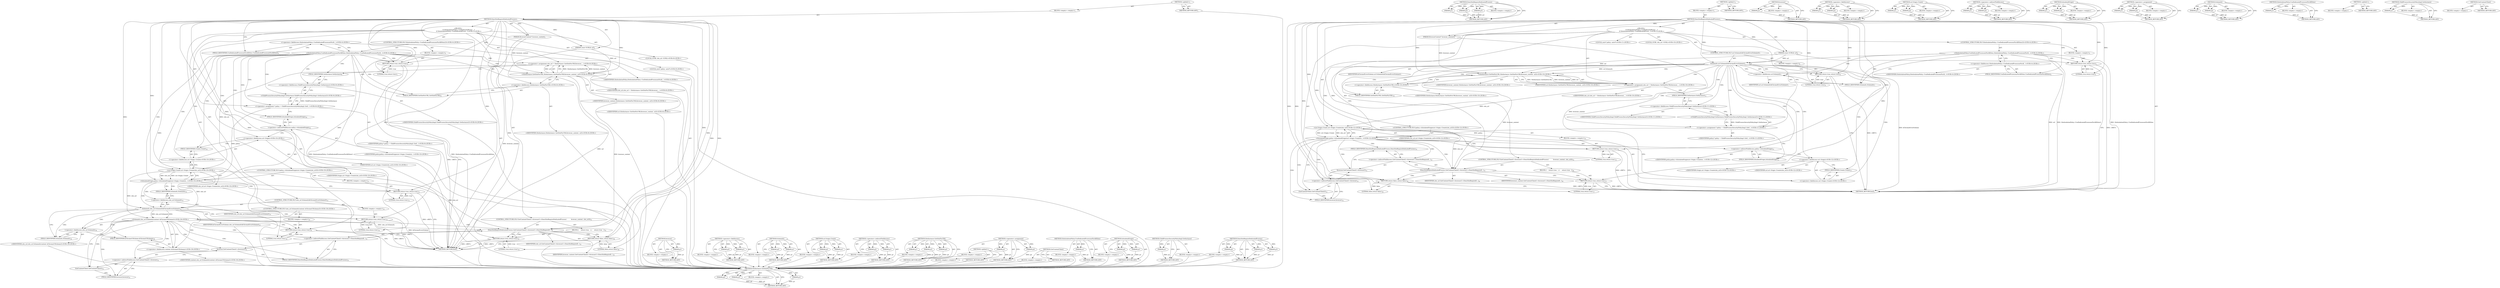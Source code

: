digraph "GetContentClient" {
vulnerable_117 [label=<(METHOD,SiteInstance.GetSiteForURL)>];
vulnerable_118 [label=<(PARAM,p1)>];
vulnerable_119 [label=<(PARAM,p2)>];
vulnerable_120 [label=<(PARAM,p3)>];
vulnerable_121 [label=<(BLOCK,&lt;empty&gt;,&lt;empty&gt;)>];
vulnerable_122 [label=<(METHOD_RETURN,ANY)>];
vulnerable_142 [label=<(METHOD,DoesSiteRequireDedicatedProcess)>];
vulnerable_143 [label=<(PARAM,p1)>];
vulnerable_144 [label=<(PARAM,p2)>];
vulnerable_145 [label=<(PARAM,p3)>];
vulnerable_146 [label=<(BLOCK,&lt;empty&gt;,&lt;empty&gt;)>];
vulnerable_147 [label=<(METHOD_RETURN,ANY)>];
vulnerable_6 [label=<(METHOD,&lt;global&gt;)<SUB>1</SUB>>];
vulnerable_7 [label=<(BLOCK,&lt;empty&gt;,&lt;empty&gt;)<SUB>1</SUB>>];
vulnerable_8 [label=<(METHOD,DoesSiteRequireDedicatedProcess)<SUB>1</SUB>>];
vulnerable_9 [label=<(PARAM,BrowserContext* browser_context)<SUB>2</SUB>>];
vulnerable_10 [label=<(PARAM,const GURL&amp; url)<SUB>3</SUB>>];
vulnerable_11 [label="<(BLOCK,{
   if (SiteIsolationPolicy::UseDedicatedProce...,{
   if (SiteIsolationPolicy::UseDedicatedProce...)<SUB>3</SUB>>"];
vulnerable_12 [label="<(CONTROL_STRUCTURE,IF,if (SiteIsolationPolicy::UseDedicatedProcessesForAllSites()))<SUB>4</SUB>>"];
vulnerable_13 [label="<(SiteIsolationPolicy.UseDedicatedProcessesForAllSites,SiteIsolationPolicy::UseDedicatedProcessesForAl...)<SUB>4</SUB>>"];
vulnerable_14 [label="<(&lt;operator&gt;.fieldAccess,SiteIsolationPolicy::UseDedicatedProcessesForAl...)<SUB>4</SUB>>"];
vulnerable_15 [label="<(IDENTIFIER,SiteIsolationPolicy,SiteIsolationPolicy::UseDedicatedProcessesForAl...)<SUB>4</SUB>>"];
vulnerable_16 [label=<(FIELD_IDENTIFIER,UseDedicatedProcessesForAllSites,UseDedicatedProcessesForAllSites)<SUB>4</SUB>>];
vulnerable_17 [label=<(BLOCK,&lt;empty&gt;,&lt;empty&gt;)<SUB>5</SUB>>];
vulnerable_18 [label=<(RETURN,return true;,return true;)<SUB>5</SUB>>];
vulnerable_19 [label=<(LITERAL,true,return true;)<SUB>5</SUB>>];
vulnerable_20 [label=<(CONTROL_STRUCTURE,IF,if (url.SchemeIs(kChromeErrorScheme)))<SUB>7</SUB>>];
vulnerable_21 [label=<(SchemeIs,url.SchemeIs(kChromeErrorScheme))<SUB>7</SUB>>];
vulnerable_22 [label=<(&lt;operator&gt;.fieldAccess,url.SchemeIs)<SUB>7</SUB>>];
vulnerable_23 [label=<(IDENTIFIER,url,url.SchemeIs(kChromeErrorScheme))<SUB>7</SUB>>];
vulnerable_24 [label=<(FIELD_IDENTIFIER,SchemeIs,SchemeIs)<SUB>7</SUB>>];
vulnerable_25 [label=<(IDENTIFIER,kChromeErrorScheme,url.SchemeIs(kChromeErrorScheme))<SUB>7</SUB>>];
vulnerable_26 [label=<(BLOCK,&lt;empty&gt;,&lt;empty&gt;)<SUB>8</SUB>>];
vulnerable_27 [label=<(RETURN,return true;,return true;)<SUB>8</SUB>>];
vulnerable_28 [label=<(LITERAL,true,return true;)<SUB>8</SUB>>];
vulnerable_29 [label="<(LOCAL,GURL site_url: GURL)<SUB>10</SUB>>"];
vulnerable_30 [label="<(&lt;operator&gt;.assignment,site_url = SiteInstance::GetSiteForURL(browser_...)<SUB>10</SUB>>"];
vulnerable_31 [label="<(IDENTIFIER,site_url,site_url = SiteInstance::GetSiteForURL(browser_...)<SUB>10</SUB>>"];
vulnerable_32 [label="<(SiteInstance.GetSiteForURL,SiteInstance::GetSiteForURL(browser_context, url))<SUB>10</SUB>>"];
vulnerable_33 [label="<(&lt;operator&gt;.fieldAccess,SiteInstance::GetSiteForURL)<SUB>10</SUB>>"];
vulnerable_34 [label="<(IDENTIFIER,SiteInstance,SiteInstance::GetSiteForURL(browser_context, url))<SUB>10</SUB>>"];
vulnerable_35 [label=<(FIELD_IDENTIFIER,GetSiteForURL,GetSiteForURL)<SUB>10</SUB>>];
vulnerable_36 [label="<(IDENTIFIER,browser_context,SiteInstance::GetSiteForURL(browser_context, url))<SUB>10</SUB>>"];
vulnerable_37 [label="<(IDENTIFIER,url,SiteInstance::GetSiteForURL(browser_context, url))<SUB>10</SUB>>"];
vulnerable_38 [label="<(LOCAL,auto* policy: auto*)<SUB>11</SUB>>"];
vulnerable_39 [label="<(&lt;operator&gt;.assignment,* policy = ChildProcessSecurityPolicyImpl::GetI...)<SUB>11</SUB>>"];
vulnerable_40 [label="<(IDENTIFIER,policy,* policy = ChildProcessSecurityPolicyImpl::GetI...)<SUB>11</SUB>>"];
vulnerable_41 [label="<(ChildProcessSecurityPolicyImpl.GetInstance,ChildProcessSecurityPolicyImpl::GetInstance())<SUB>11</SUB>>"];
vulnerable_42 [label="<(&lt;operator&gt;.fieldAccess,ChildProcessSecurityPolicyImpl::GetInstance)<SUB>11</SUB>>"];
vulnerable_43 [label="<(IDENTIFIER,ChildProcessSecurityPolicyImpl,ChildProcessSecurityPolicyImpl::GetInstance())<SUB>11</SUB>>"];
vulnerable_44 [label=<(FIELD_IDENTIFIER,GetInstance,GetInstance)<SUB>11</SUB>>];
vulnerable_45 [label="<(CONTROL_STRUCTURE,IF,if (policy-&gt;IsIsolatedOrigin(url::Origin::Create(site_url))))<SUB>12</SUB>>"];
vulnerable_46 [label="<(IsIsolatedOrigin,policy-&gt;IsIsolatedOrigin(url::Origin::Create(si...)<SUB>12</SUB>>"];
vulnerable_47 [label=<(&lt;operator&gt;.indirectFieldAccess,policy-&gt;IsIsolatedOrigin)<SUB>12</SUB>>];
vulnerable_48 [label="<(IDENTIFIER,policy,policy-&gt;IsIsolatedOrigin(url::Origin::Create(si...)<SUB>12</SUB>>"];
vulnerable_49 [label=<(FIELD_IDENTIFIER,IsIsolatedOrigin,IsIsolatedOrigin)<SUB>12</SUB>>];
vulnerable_50 [label="<(url.Origin.Create,url::Origin::Create(site_url))<SUB>12</SUB>>"];
vulnerable_51 [label="<(&lt;operator&gt;.fieldAccess,url::Origin::Create)<SUB>12</SUB>>"];
vulnerable_52 [label="<(&lt;operator&gt;.fieldAccess,url::Origin)<SUB>12</SUB>>"];
vulnerable_53 [label="<(IDENTIFIER,url,url::Origin::Create(site_url))<SUB>12</SUB>>"];
vulnerable_54 [label="<(IDENTIFIER,Origin,url::Origin::Create(site_url))<SUB>12</SUB>>"];
vulnerable_55 [label=<(FIELD_IDENTIFIER,Create,Create)<SUB>12</SUB>>];
vulnerable_56 [label="<(IDENTIFIER,site_url,url::Origin::Create(site_url))<SUB>12</SUB>>"];
vulnerable_57 [label=<(BLOCK,&lt;empty&gt;,&lt;empty&gt;)<SUB>13</SUB>>];
vulnerable_58 [label=<(RETURN,return true;,return true;)<SUB>13</SUB>>];
vulnerable_59 [label=<(LITERAL,true,return true;)<SUB>13</SUB>>];
vulnerable_60 [label=<(CONTROL_STRUCTURE,IF,if (GetContentClient()-&gt;browser()-&gt;DoesSiteRequireDedicatedProcess(
          browser_context, site_url)))<SUB>15</SUB>>];
vulnerable_61 [label=<(DoesSiteRequireDedicatedProcess,GetContentClient()-&gt;browser()-&gt;DoesSiteRequireD...)<SUB>15</SUB>>];
vulnerable_62 [label=<(&lt;operator&gt;.indirectFieldAccess,GetContentClient()-&gt;browser()-&gt;DoesSiteRequireD...)<SUB>15</SUB>>];
vulnerable_63 [label=<(browser,GetContentClient()-&gt;browser())<SUB>15</SUB>>];
vulnerable_64 [label=<(&lt;operator&gt;.indirectFieldAccess,GetContentClient()-&gt;browser)<SUB>15</SUB>>];
vulnerable_65 [label=<(GetContentClient,GetContentClient())<SUB>15</SUB>>];
vulnerable_66 [label=<(FIELD_IDENTIFIER,browser,browser)<SUB>15</SUB>>];
vulnerable_67 [label=<(FIELD_IDENTIFIER,DoesSiteRequireDedicatedProcess,DoesSiteRequireDedicatedProcess)<SUB>15</SUB>>];
vulnerable_68 [label=<(IDENTIFIER,browser_context,GetContentClient()-&gt;browser()-&gt;DoesSiteRequireD...)<SUB>16</SUB>>];
vulnerable_69 [label=<(IDENTIFIER,site_url,GetContentClient()-&gt;browser()-&gt;DoesSiteRequireD...)<SUB>16</SUB>>];
vulnerable_70 [label=<(BLOCK,{
    return true;
  },{
    return true;
  })<SUB>16</SUB>>];
vulnerable_71 [label=<(RETURN,return true;,return true;)<SUB>17</SUB>>];
vulnerable_72 [label=<(LITERAL,true,return true;)<SUB>17</SUB>>];
vulnerable_73 [label=<(RETURN,return false;,return false;)<SUB>20</SUB>>];
vulnerable_74 [label=<(LITERAL,false,return false;)<SUB>20</SUB>>];
vulnerable_75 [label=<(METHOD_RETURN,bool)<SUB>1</SUB>>];
vulnerable_77 [label=<(METHOD_RETURN,ANY)<SUB>1</SUB>>];
vulnerable_148 [label=<(METHOD,browser)>];
vulnerable_149 [label=<(PARAM,p1)>];
vulnerable_150 [label=<(BLOCK,&lt;empty&gt;,&lt;empty&gt;)>];
vulnerable_151 [label=<(METHOD_RETURN,ANY)>];
vulnerable_102 [label=<(METHOD,&lt;operator&gt;.fieldAccess)>];
vulnerable_103 [label=<(PARAM,p1)>];
vulnerable_104 [label=<(PARAM,p2)>];
vulnerable_105 [label=<(BLOCK,&lt;empty&gt;,&lt;empty&gt;)>];
vulnerable_106 [label=<(METHOD_RETURN,ANY)>];
vulnerable_137 [label=<(METHOD,url.Origin.Create)>];
vulnerable_138 [label=<(PARAM,p1)>];
vulnerable_139 [label=<(PARAM,p2)>];
vulnerable_140 [label=<(BLOCK,&lt;empty&gt;,&lt;empty&gt;)>];
vulnerable_141 [label=<(METHOD_RETURN,ANY)>];
vulnerable_132 [label=<(METHOD,&lt;operator&gt;.indirectFieldAccess)>];
vulnerable_133 [label=<(PARAM,p1)>];
vulnerable_134 [label=<(PARAM,p2)>];
vulnerable_135 [label=<(BLOCK,&lt;empty&gt;,&lt;empty&gt;)>];
vulnerable_136 [label=<(METHOD_RETURN,ANY)>];
vulnerable_127 [label=<(METHOD,IsIsolatedOrigin)>];
vulnerable_128 [label=<(PARAM,p1)>];
vulnerable_129 [label=<(PARAM,p2)>];
vulnerable_130 [label=<(BLOCK,&lt;empty&gt;,&lt;empty&gt;)>];
vulnerable_131 [label=<(METHOD_RETURN,ANY)>];
vulnerable_112 [label=<(METHOD,&lt;operator&gt;.assignment)>];
vulnerable_113 [label=<(PARAM,p1)>];
vulnerable_114 [label=<(PARAM,p2)>];
vulnerable_115 [label=<(BLOCK,&lt;empty&gt;,&lt;empty&gt;)>];
vulnerable_116 [label=<(METHOD_RETURN,ANY)>];
vulnerable_107 [label=<(METHOD,SchemeIs)>];
vulnerable_108 [label=<(PARAM,p1)>];
vulnerable_109 [label=<(PARAM,p2)>];
vulnerable_110 [label=<(BLOCK,&lt;empty&gt;,&lt;empty&gt;)>];
vulnerable_111 [label=<(METHOD_RETURN,ANY)>];
vulnerable_98 [label=<(METHOD,SiteIsolationPolicy.UseDedicatedProcessesForAllSites)>];
vulnerable_99 [label=<(PARAM,p1)>];
vulnerable_100 [label=<(BLOCK,&lt;empty&gt;,&lt;empty&gt;)>];
vulnerable_101 [label=<(METHOD_RETURN,ANY)>];
vulnerable_92 [label=<(METHOD,&lt;global&gt;)<SUB>1</SUB>>];
vulnerable_93 [label=<(BLOCK,&lt;empty&gt;,&lt;empty&gt;)>];
vulnerable_94 [label=<(METHOD_RETURN,ANY)>];
vulnerable_123 [label=<(METHOD,ChildProcessSecurityPolicyImpl.GetInstance)>];
vulnerable_124 [label=<(PARAM,p1)>];
vulnerable_125 [label=<(BLOCK,&lt;empty&gt;,&lt;empty&gt;)>];
vulnerable_126 [label=<(METHOD_RETURN,ANY)>];
vulnerable_152 [label=<(METHOD,GetContentClient)>];
vulnerable_153 [label=<(BLOCK,&lt;empty&gt;,&lt;empty&gt;)>];
vulnerable_154 [label=<(METHOD_RETURN,ANY)>];
fixed_129 [label=<(METHOD,ChildProcessSecurityPolicyImpl.GetInstance)>];
fixed_130 [label=<(PARAM,p1)>];
fixed_131 [label=<(BLOCK,&lt;empty&gt;,&lt;empty&gt;)>];
fixed_132 [label=<(METHOD_RETURN,ANY)>];
fixed_153 [label=<(METHOD,DoesSiteRequireDedicatedProcess)>];
fixed_154 [label=<(PARAM,p1)>];
fixed_155 [label=<(PARAM,p2)>];
fixed_156 [label=<(PARAM,p3)>];
fixed_157 [label=<(BLOCK,&lt;empty&gt;,&lt;empty&gt;)>];
fixed_158 [label=<(METHOD_RETURN,ANY)>];
fixed_6 [label=<(METHOD,&lt;global&gt;)<SUB>1</SUB>>];
fixed_7 [label=<(BLOCK,&lt;empty&gt;,&lt;empty&gt;)<SUB>1</SUB>>];
fixed_8 [label=<(METHOD,DoesSiteRequireDedicatedProcess)<SUB>1</SUB>>];
fixed_9 [label=<(PARAM,BrowserContext* browser_context)<SUB>2</SUB>>];
fixed_10 [label=<(PARAM,const GURL&amp; url)<SUB>3</SUB>>];
fixed_11 [label="<(BLOCK,{
   if (SiteIsolationPolicy::UseDedicatedProce...,{
   if (SiteIsolationPolicy::UseDedicatedProce...)<SUB>3</SUB>>"];
fixed_12 [label="<(CONTROL_STRUCTURE,IF,if (SiteIsolationPolicy::UseDedicatedProcessesForAllSites()))<SUB>4</SUB>>"];
fixed_13 [label="<(SiteIsolationPolicy.UseDedicatedProcessesForAllSites,SiteIsolationPolicy::UseDedicatedProcessesForAl...)<SUB>4</SUB>>"];
fixed_14 [label="<(&lt;operator&gt;.fieldAccess,SiteIsolationPolicy::UseDedicatedProcessesForAl...)<SUB>4</SUB>>"];
fixed_15 [label="<(IDENTIFIER,SiteIsolationPolicy,SiteIsolationPolicy::UseDedicatedProcessesForAl...)<SUB>4</SUB>>"];
fixed_16 [label=<(FIELD_IDENTIFIER,UseDedicatedProcessesForAllSites,UseDedicatedProcessesForAllSites)<SUB>4</SUB>>];
fixed_17 [label=<(BLOCK,&lt;empty&gt;,&lt;empty&gt;)<SUB>5</SUB>>];
fixed_18 [label=<(RETURN,return true;,return true;)<SUB>5</SUB>>];
fixed_19 [label=<(LITERAL,true,return true;)<SUB>5</SUB>>];
fixed_20 [label="<(LOCAL,GURL site_url: GURL)<SUB>8</SUB>>"];
fixed_21 [label="<(&lt;operator&gt;.assignment,site_url = SiteInstance::GetSiteForURL(browser_...)<SUB>8</SUB>>"];
fixed_22 [label="<(IDENTIFIER,site_url,site_url = SiteInstance::GetSiteForURL(browser_...)<SUB>8</SUB>>"];
fixed_23 [label="<(SiteInstance.GetSiteForURL,SiteInstance::GetSiteForURL(browser_context, url))<SUB>8</SUB>>"];
fixed_24 [label="<(&lt;operator&gt;.fieldAccess,SiteInstance::GetSiteForURL)<SUB>8</SUB>>"];
fixed_25 [label="<(IDENTIFIER,SiteInstance,SiteInstance::GetSiteForURL(browser_context, url))<SUB>8</SUB>>"];
fixed_26 [label=<(FIELD_IDENTIFIER,GetSiteForURL,GetSiteForURL)<SUB>8</SUB>>];
fixed_27 [label="<(IDENTIFIER,browser_context,SiteInstance::GetSiteForURL(browser_context, url))<SUB>8</SUB>>"];
fixed_28 [label="<(IDENTIFIER,url,SiteInstance::GetSiteForURL(browser_context, url))<SUB>8</SUB>>"];
fixed_29 [label="<(LOCAL,auto* policy: auto*)<SUB>9</SUB>>"];
fixed_30 [label="<(&lt;operator&gt;.assignment,* policy = ChildProcessSecurityPolicyImpl::GetI...)<SUB>9</SUB>>"];
fixed_31 [label="<(IDENTIFIER,policy,* policy = ChildProcessSecurityPolicyImpl::GetI...)<SUB>9</SUB>>"];
fixed_32 [label="<(ChildProcessSecurityPolicyImpl.GetInstance,ChildProcessSecurityPolicyImpl::GetInstance())<SUB>9</SUB>>"];
fixed_33 [label="<(&lt;operator&gt;.fieldAccess,ChildProcessSecurityPolicyImpl::GetInstance)<SUB>9</SUB>>"];
fixed_34 [label="<(IDENTIFIER,ChildProcessSecurityPolicyImpl,ChildProcessSecurityPolicyImpl::GetInstance())<SUB>9</SUB>>"];
fixed_35 [label=<(FIELD_IDENTIFIER,GetInstance,GetInstance)<SUB>9</SUB>>];
fixed_36 [label="<(CONTROL_STRUCTURE,IF,if (policy-&gt;IsIsolatedOrigin(url::Origin::Create(site_url))))<SUB>10</SUB>>"];
fixed_37 [label="<(IsIsolatedOrigin,policy-&gt;IsIsolatedOrigin(url::Origin::Create(si...)<SUB>10</SUB>>"];
fixed_38 [label=<(&lt;operator&gt;.indirectFieldAccess,policy-&gt;IsIsolatedOrigin)<SUB>10</SUB>>];
fixed_39 [label="<(IDENTIFIER,policy,policy-&gt;IsIsolatedOrigin(url::Origin::Create(si...)<SUB>10</SUB>>"];
fixed_40 [label=<(FIELD_IDENTIFIER,IsIsolatedOrigin,IsIsolatedOrigin)<SUB>10</SUB>>];
fixed_41 [label="<(url.Origin.Create,url::Origin::Create(site_url))<SUB>10</SUB>>"];
fixed_42 [label="<(&lt;operator&gt;.fieldAccess,url::Origin::Create)<SUB>10</SUB>>"];
fixed_43 [label="<(&lt;operator&gt;.fieldAccess,url::Origin)<SUB>10</SUB>>"];
fixed_44 [label="<(IDENTIFIER,url,url::Origin::Create(site_url))<SUB>10</SUB>>"];
fixed_45 [label="<(IDENTIFIER,Origin,url::Origin::Create(site_url))<SUB>10</SUB>>"];
fixed_46 [label=<(FIELD_IDENTIFIER,Create,Create)<SUB>10</SUB>>];
fixed_47 [label="<(IDENTIFIER,site_url,url::Origin::Create(site_url))<SUB>10</SUB>>"];
fixed_48 [label=<(BLOCK,&lt;empty&gt;,&lt;empty&gt;)<SUB>11</SUB>>];
fixed_49 [label=<(RETURN,return true;,return true;)<SUB>11</SUB>>];
fixed_50 [label=<(LITERAL,true,return true;)<SUB>11</SUB>>];
fixed_51 [label=<(CONTROL_STRUCTURE,IF,if (site_url.SchemeIs(kChromeErrorScheme)))<SUB>13</SUB>>];
fixed_52 [label=<(SchemeIs,site_url.SchemeIs(kChromeErrorScheme))<SUB>13</SUB>>];
fixed_53 [label=<(&lt;operator&gt;.fieldAccess,site_url.SchemeIs)<SUB>13</SUB>>];
fixed_54 [label=<(IDENTIFIER,site_url,site_url.SchemeIs(kChromeErrorScheme))<SUB>13</SUB>>];
fixed_55 [label=<(FIELD_IDENTIFIER,SchemeIs,SchemeIs)<SUB>13</SUB>>];
fixed_56 [label=<(IDENTIFIER,kChromeErrorScheme,site_url.SchemeIs(kChromeErrorScheme))<SUB>13</SUB>>];
fixed_57 [label=<(BLOCK,&lt;empty&gt;,&lt;empty&gt;)<SUB>14</SUB>>];
fixed_58 [label=<(RETURN,return true;,return true;)<SUB>14</SUB>>];
fixed_59 [label=<(LITERAL,true,return true;)<SUB>14</SUB>>];
fixed_60 [label="<(CONTROL_STRUCTURE,IF,if (site_url.SchemeIs(content::kChromeUIScheme)))<SUB>18</SUB>>"];
fixed_61 [label="<(SchemeIs,site_url.SchemeIs(content::kChromeUIScheme))<SUB>18</SUB>>"];
fixed_62 [label=<(&lt;operator&gt;.fieldAccess,site_url.SchemeIs)<SUB>18</SUB>>];
fixed_63 [label="<(IDENTIFIER,site_url,site_url.SchemeIs(content::kChromeUIScheme))<SUB>18</SUB>>"];
fixed_64 [label=<(FIELD_IDENTIFIER,SchemeIs,SchemeIs)<SUB>18</SUB>>];
fixed_65 [label="<(&lt;operator&gt;.fieldAccess,content::kChromeUIScheme)<SUB>18</SUB>>"];
fixed_66 [label="<(IDENTIFIER,content,site_url.SchemeIs(content::kChromeUIScheme))<SUB>18</SUB>>"];
fixed_67 [label=<(FIELD_IDENTIFIER,kChromeUIScheme,kChromeUIScheme)<SUB>18</SUB>>];
fixed_68 [label=<(BLOCK,&lt;empty&gt;,&lt;empty&gt;)<SUB>19</SUB>>];
fixed_69 [label=<(RETURN,return true;,return true;)<SUB>19</SUB>>];
fixed_70 [label=<(LITERAL,true,return true;)<SUB>19</SUB>>];
fixed_71 [label=<(CONTROL_STRUCTURE,IF,if (GetContentClient()-&gt;browser()-&gt;DoesSiteRequireDedicatedProcess(
          browser_context, site_url)))<SUB>21</SUB>>];
fixed_72 [label=<(DoesSiteRequireDedicatedProcess,GetContentClient()-&gt;browser()-&gt;DoesSiteRequireD...)<SUB>21</SUB>>];
fixed_73 [label=<(&lt;operator&gt;.indirectFieldAccess,GetContentClient()-&gt;browser()-&gt;DoesSiteRequireD...)<SUB>21</SUB>>];
fixed_74 [label=<(browser,GetContentClient()-&gt;browser())<SUB>21</SUB>>];
fixed_75 [label=<(&lt;operator&gt;.indirectFieldAccess,GetContentClient()-&gt;browser)<SUB>21</SUB>>];
fixed_76 [label=<(GetContentClient,GetContentClient())<SUB>21</SUB>>];
fixed_77 [label=<(FIELD_IDENTIFIER,browser,browser)<SUB>21</SUB>>];
fixed_78 [label=<(FIELD_IDENTIFIER,DoesSiteRequireDedicatedProcess,DoesSiteRequireDedicatedProcess)<SUB>21</SUB>>];
fixed_79 [label=<(IDENTIFIER,browser_context,GetContentClient()-&gt;browser()-&gt;DoesSiteRequireD...)<SUB>22</SUB>>];
fixed_80 [label=<(IDENTIFIER,site_url,GetContentClient()-&gt;browser()-&gt;DoesSiteRequireD...)<SUB>22</SUB>>];
fixed_81 [label=<(BLOCK,{
    return true;
  },{
    return true;
  })<SUB>22</SUB>>];
fixed_82 [label=<(RETURN,return true;,return true;)<SUB>23</SUB>>];
fixed_83 [label=<(LITERAL,true,return true;)<SUB>23</SUB>>];
fixed_84 [label=<(RETURN,return false;,return false;)<SUB>26</SUB>>];
fixed_85 [label=<(LITERAL,false,return false;)<SUB>26</SUB>>];
fixed_86 [label=<(METHOD_RETURN,bool)<SUB>1</SUB>>];
fixed_88 [label=<(METHOD_RETURN,ANY)<SUB>1</SUB>>];
fixed_159 [label=<(METHOD,browser)>];
fixed_160 [label=<(PARAM,p1)>];
fixed_161 [label=<(BLOCK,&lt;empty&gt;,&lt;empty&gt;)>];
fixed_162 [label=<(METHOD_RETURN,ANY)>];
fixed_113 [label=<(METHOD,&lt;operator&gt;.fieldAccess)>];
fixed_114 [label=<(PARAM,p1)>];
fixed_115 [label=<(PARAM,p2)>];
fixed_116 [label=<(BLOCK,&lt;empty&gt;,&lt;empty&gt;)>];
fixed_117 [label=<(METHOD_RETURN,ANY)>];
fixed_148 [label=<(METHOD,SchemeIs)>];
fixed_149 [label=<(PARAM,p1)>];
fixed_150 [label=<(PARAM,p2)>];
fixed_151 [label=<(BLOCK,&lt;empty&gt;,&lt;empty&gt;)>];
fixed_152 [label=<(METHOD_RETURN,ANY)>];
fixed_143 [label=<(METHOD,url.Origin.Create)>];
fixed_144 [label=<(PARAM,p1)>];
fixed_145 [label=<(PARAM,p2)>];
fixed_146 [label=<(BLOCK,&lt;empty&gt;,&lt;empty&gt;)>];
fixed_147 [label=<(METHOD_RETURN,ANY)>];
fixed_138 [label=<(METHOD,&lt;operator&gt;.indirectFieldAccess)>];
fixed_139 [label=<(PARAM,p1)>];
fixed_140 [label=<(PARAM,p2)>];
fixed_141 [label=<(BLOCK,&lt;empty&gt;,&lt;empty&gt;)>];
fixed_142 [label=<(METHOD_RETURN,ANY)>];
fixed_123 [label=<(METHOD,SiteInstance.GetSiteForURL)>];
fixed_124 [label=<(PARAM,p1)>];
fixed_125 [label=<(PARAM,p2)>];
fixed_126 [label=<(PARAM,p3)>];
fixed_127 [label=<(BLOCK,&lt;empty&gt;,&lt;empty&gt;)>];
fixed_128 [label=<(METHOD_RETURN,ANY)>];
fixed_118 [label=<(METHOD,&lt;operator&gt;.assignment)>];
fixed_119 [label=<(PARAM,p1)>];
fixed_120 [label=<(PARAM,p2)>];
fixed_121 [label=<(BLOCK,&lt;empty&gt;,&lt;empty&gt;)>];
fixed_122 [label=<(METHOD_RETURN,ANY)>];
fixed_109 [label=<(METHOD,SiteIsolationPolicy.UseDedicatedProcessesForAllSites)>];
fixed_110 [label=<(PARAM,p1)>];
fixed_111 [label=<(BLOCK,&lt;empty&gt;,&lt;empty&gt;)>];
fixed_112 [label=<(METHOD_RETURN,ANY)>];
fixed_103 [label=<(METHOD,&lt;global&gt;)<SUB>1</SUB>>];
fixed_104 [label=<(BLOCK,&lt;empty&gt;,&lt;empty&gt;)>];
fixed_105 [label=<(METHOD_RETURN,ANY)>];
fixed_133 [label=<(METHOD,IsIsolatedOrigin)>];
fixed_134 [label=<(PARAM,p1)>];
fixed_135 [label=<(PARAM,p2)>];
fixed_136 [label=<(BLOCK,&lt;empty&gt;,&lt;empty&gt;)>];
fixed_137 [label=<(METHOD_RETURN,ANY)>];
fixed_163 [label=<(METHOD,GetContentClient)>];
fixed_164 [label=<(BLOCK,&lt;empty&gt;,&lt;empty&gt;)>];
fixed_165 [label=<(METHOD_RETURN,ANY)>];
vulnerable_117 -> vulnerable_118  [key=0, label="AST: "];
vulnerable_117 -> vulnerable_118  [key=1, label="DDG: "];
vulnerable_117 -> vulnerable_121  [key=0, label="AST: "];
vulnerable_117 -> vulnerable_119  [key=0, label="AST: "];
vulnerable_117 -> vulnerable_119  [key=1, label="DDG: "];
vulnerable_117 -> vulnerable_122  [key=0, label="AST: "];
vulnerable_117 -> vulnerable_122  [key=1, label="CFG: "];
vulnerable_117 -> vulnerable_120  [key=0, label="AST: "];
vulnerable_117 -> vulnerable_120  [key=1, label="DDG: "];
vulnerable_118 -> vulnerable_122  [key=0, label="DDG: p1"];
vulnerable_119 -> vulnerable_122  [key=0, label="DDG: p2"];
vulnerable_120 -> vulnerable_122  [key=0, label="DDG: p3"];
vulnerable_142 -> vulnerable_143  [key=0, label="AST: "];
vulnerable_142 -> vulnerable_143  [key=1, label="DDG: "];
vulnerable_142 -> vulnerable_146  [key=0, label="AST: "];
vulnerable_142 -> vulnerable_144  [key=0, label="AST: "];
vulnerable_142 -> vulnerable_144  [key=1, label="DDG: "];
vulnerable_142 -> vulnerable_147  [key=0, label="AST: "];
vulnerable_142 -> vulnerable_147  [key=1, label="CFG: "];
vulnerable_142 -> vulnerable_145  [key=0, label="AST: "];
vulnerable_142 -> vulnerable_145  [key=1, label="DDG: "];
vulnerable_143 -> vulnerable_147  [key=0, label="DDG: p1"];
vulnerable_144 -> vulnerable_147  [key=0, label="DDG: p2"];
vulnerable_145 -> vulnerable_147  [key=0, label="DDG: p3"];
vulnerable_6 -> vulnerable_7  [key=0, label="AST: "];
vulnerable_6 -> vulnerable_77  [key=0, label="AST: "];
vulnerable_6 -> vulnerable_77  [key=1, label="CFG: "];
vulnerable_7 -> vulnerable_8  [key=0, label="AST: "];
vulnerable_8 -> vulnerable_9  [key=0, label="AST: "];
vulnerable_8 -> vulnerable_9  [key=1, label="DDG: "];
vulnerable_8 -> vulnerable_10  [key=0, label="AST: "];
vulnerable_8 -> vulnerable_10  [key=1, label="DDG: "];
vulnerable_8 -> vulnerable_11  [key=0, label="AST: "];
vulnerable_8 -> vulnerable_75  [key=0, label="AST: "];
vulnerable_8 -> vulnerable_16  [key=0, label="CFG: "];
vulnerable_8 -> vulnerable_73  [key=0, label="DDG: "];
vulnerable_8 -> vulnerable_74  [key=0, label="DDG: "];
vulnerable_8 -> vulnerable_18  [key=0, label="DDG: "];
vulnerable_8 -> vulnerable_21  [key=0, label="DDG: "];
vulnerable_8 -> vulnerable_27  [key=0, label="DDG: "];
vulnerable_8 -> vulnerable_32  [key=0, label="DDG: "];
vulnerable_8 -> vulnerable_58  [key=0, label="DDG: "];
vulnerable_8 -> vulnerable_61  [key=0, label="DDG: "];
vulnerable_8 -> vulnerable_71  [key=0, label="DDG: "];
vulnerable_8 -> vulnerable_19  [key=0, label="DDG: "];
vulnerable_8 -> vulnerable_28  [key=0, label="DDG: "];
vulnerable_8 -> vulnerable_50  [key=0, label="DDG: "];
vulnerable_8 -> vulnerable_59  [key=0, label="DDG: "];
vulnerable_8 -> vulnerable_72  [key=0, label="DDG: "];
vulnerable_9 -> vulnerable_75  [key=0, label="DDG: browser_context"];
vulnerable_9 -> vulnerable_32  [key=0, label="DDG: browser_context"];
vulnerable_10 -> vulnerable_75  [key=0, label="DDG: url"];
vulnerable_10 -> vulnerable_21  [key=0, label="DDG: url"];
vulnerable_10 -> vulnerable_32  [key=0, label="DDG: url"];
vulnerable_11 -> vulnerable_12  [key=0, label="AST: "];
vulnerable_11 -> vulnerable_20  [key=0, label="AST: "];
vulnerable_11 -> vulnerable_29  [key=0, label="AST: "];
vulnerable_11 -> vulnerable_30  [key=0, label="AST: "];
vulnerable_11 -> vulnerable_38  [key=0, label="AST: "];
vulnerable_11 -> vulnerable_39  [key=0, label="AST: "];
vulnerable_11 -> vulnerable_45  [key=0, label="AST: "];
vulnerable_11 -> vulnerable_60  [key=0, label="AST: "];
vulnerable_11 -> vulnerable_73  [key=0, label="AST: "];
vulnerable_12 -> vulnerable_13  [key=0, label="AST: "];
vulnerable_12 -> vulnerable_17  [key=0, label="AST: "];
vulnerable_13 -> vulnerable_14  [key=0, label="AST: "];
vulnerable_13 -> vulnerable_18  [key=0, label="CFG: "];
vulnerable_13 -> vulnerable_18  [key=1, label="CDG: "];
vulnerable_13 -> vulnerable_24  [key=0, label="CFG: "];
vulnerable_13 -> vulnerable_24  [key=1, label="CDG: "];
vulnerable_13 -> vulnerable_75  [key=0, label="DDG: SiteIsolationPolicy::UseDedicatedProcessesForAllSites"];
vulnerable_13 -> vulnerable_75  [key=1, label="DDG: SiteIsolationPolicy::UseDedicatedProcessesForAllSites()"];
vulnerable_13 -> vulnerable_21  [key=0, label="CDG: "];
vulnerable_13 -> vulnerable_22  [key=0, label="CDG: "];
vulnerable_14 -> vulnerable_15  [key=0, label="AST: "];
vulnerable_14 -> vulnerable_16  [key=0, label="AST: "];
vulnerable_14 -> vulnerable_13  [key=0, label="CFG: "];
vulnerable_16 -> vulnerable_14  [key=0, label="CFG: "];
vulnerable_17 -> vulnerable_18  [key=0, label="AST: "];
vulnerable_18 -> vulnerable_19  [key=0, label="AST: "];
vulnerable_18 -> vulnerable_75  [key=0, label="CFG: "];
vulnerable_18 -> vulnerable_75  [key=1, label="DDG: &lt;RET&gt;"];
vulnerable_19 -> vulnerable_18  [key=0, label="DDG: true"];
vulnerable_20 -> vulnerable_21  [key=0, label="AST: "];
vulnerable_20 -> vulnerable_26  [key=0, label="AST: "];
vulnerable_21 -> vulnerable_22  [key=0, label="AST: "];
vulnerable_21 -> vulnerable_25  [key=0, label="AST: "];
vulnerable_21 -> vulnerable_27  [key=0, label="CFG: "];
vulnerable_21 -> vulnerable_27  [key=1, label="CDG: "];
vulnerable_21 -> vulnerable_35  [key=0, label="CFG: "];
vulnerable_21 -> vulnerable_35  [key=1, label="CDG: "];
vulnerable_21 -> vulnerable_75  [key=0, label="DDG: kChromeErrorScheme"];
vulnerable_21 -> vulnerable_32  [key=0, label="DDG: url.SchemeIs"];
vulnerable_21 -> vulnerable_32  [key=1, label="CDG: "];
vulnerable_21 -> vulnerable_47  [key=0, label="CDG: "];
vulnerable_21 -> vulnerable_30  [key=0, label="CDG: "];
vulnerable_21 -> vulnerable_49  [key=0, label="CDG: "];
vulnerable_21 -> vulnerable_42  [key=0, label="CDG: "];
vulnerable_21 -> vulnerable_51  [key=0, label="CDG: "];
vulnerable_21 -> vulnerable_52  [key=0, label="CDG: "];
vulnerable_21 -> vulnerable_46  [key=0, label="CDG: "];
vulnerable_21 -> vulnerable_50  [key=0, label="CDG: "];
vulnerable_21 -> vulnerable_44  [key=0, label="CDG: "];
vulnerable_21 -> vulnerable_33  [key=0, label="CDG: "];
vulnerable_21 -> vulnerable_41  [key=0, label="CDG: "];
vulnerable_21 -> vulnerable_55  [key=0, label="CDG: "];
vulnerable_21 -> vulnerable_39  [key=0, label="CDG: "];
vulnerable_22 -> vulnerable_23  [key=0, label="AST: "];
vulnerable_22 -> vulnerable_24  [key=0, label="AST: "];
vulnerable_22 -> vulnerable_21  [key=0, label="CFG: "];
vulnerable_24 -> vulnerable_22  [key=0, label="CFG: "];
vulnerable_26 -> vulnerable_27  [key=0, label="AST: "];
vulnerable_27 -> vulnerable_28  [key=0, label="AST: "];
vulnerable_27 -> vulnerable_75  [key=0, label="CFG: "];
vulnerable_27 -> vulnerable_75  [key=1, label="DDG: &lt;RET&gt;"];
vulnerable_28 -> vulnerable_27  [key=0, label="DDG: true"];
vulnerable_30 -> vulnerable_31  [key=0, label="AST: "];
vulnerable_30 -> vulnerable_32  [key=0, label="AST: "];
vulnerable_30 -> vulnerable_44  [key=0, label="CFG: "];
vulnerable_30 -> vulnerable_50  [key=0, label="DDG: site_url"];
vulnerable_32 -> vulnerable_33  [key=0, label="AST: "];
vulnerable_32 -> vulnerable_36  [key=0, label="AST: "];
vulnerable_32 -> vulnerable_37  [key=0, label="AST: "];
vulnerable_32 -> vulnerable_30  [key=0, label="CFG: "];
vulnerable_32 -> vulnerable_30  [key=1, label="DDG: SiteInstance::GetSiteForURL"];
vulnerable_32 -> vulnerable_30  [key=2, label="DDG: browser_context"];
vulnerable_32 -> vulnerable_30  [key=3, label="DDG: url"];
vulnerable_32 -> vulnerable_61  [key=0, label="DDG: browser_context"];
vulnerable_33 -> vulnerable_34  [key=0, label="AST: "];
vulnerable_33 -> vulnerable_35  [key=0, label="AST: "];
vulnerable_33 -> vulnerable_32  [key=0, label="CFG: "];
vulnerable_35 -> vulnerable_33  [key=0, label="CFG: "];
vulnerable_39 -> vulnerable_40  [key=0, label="AST: "];
vulnerable_39 -> vulnerable_41  [key=0, label="AST: "];
vulnerable_39 -> vulnerable_49  [key=0, label="CFG: "];
vulnerable_39 -> vulnerable_46  [key=0, label="DDG: policy"];
vulnerable_41 -> vulnerable_42  [key=0, label="AST: "];
vulnerable_41 -> vulnerable_39  [key=0, label="CFG: "];
vulnerable_41 -> vulnerable_39  [key=1, label="DDG: ChildProcessSecurityPolicyImpl::GetInstance"];
vulnerable_42 -> vulnerable_43  [key=0, label="AST: "];
vulnerable_42 -> vulnerable_44  [key=0, label="AST: "];
vulnerable_42 -> vulnerable_41  [key=0, label="CFG: "];
vulnerable_44 -> vulnerable_42  [key=0, label="CFG: "];
vulnerable_45 -> vulnerable_46  [key=0, label="AST: "];
vulnerable_45 -> vulnerable_57  [key=0, label="AST: "];
vulnerable_46 -> vulnerable_47  [key=0, label="AST: "];
vulnerable_46 -> vulnerable_50  [key=0, label="AST: "];
vulnerable_46 -> vulnerable_65  [key=0, label="CFG: "];
vulnerable_46 -> vulnerable_65  [key=1, label="CDG: "];
vulnerable_46 -> vulnerable_58  [key=0, label="CFG: "];
vulnerable_46 -> vulnerable_58  [key=1, label="CDG: "];
vulnerable_46 -> vulnerable_64  [key=0, label="CDG: "];
vulnerable_46 -> vulnerable_66  [key=0, label="CDG: "];
vulnerable_46 -> vulnerable_67  [key=0, label="CDG: "];
vulnerable_46 -> vulnerable_61  [key=0, label="CDG: "];
vulnerable_46 -> vulnerable_63  [key=0, label="CDG: "];
vulnerable_46 -> vulnerable_62  [key=0, label="CDG: "];
vulnerable_47 -> vulnerable_48  [key=0, label="AST: "];
vulnerable_47 -> vulnerable_49  [key=0, label="AST: "];
vulnerable_47 -> vulnerable_52  [key=0, label="CFG: "];
vulnerable_49 -> vulnerable_47  [key=0, label="CFG: "];
vulnerable_50 -> vulnerable_51  [key=0, label="AST: "];
vulnerable_50 -> vulnerable_56  [key=0, label="AST: "];
vulnerable_50 -> vulnerable_46  [key=0, label="CFG: "];
vulnerable_50 -> vulnerable_46  [key=1, label="DDG: url::Origin::Create"];
vulnerable_50 -> vulnerable_46  [key=2, label="DDG: site_url"];
vulnerable_50 -> vulnerable_61  [key=0, label="DDG: site_url"];
vulnerable_51 -> vulnerable_52  [key=0, label="AST: "];
vulnerable_51 -> vulnerable_55  [key=0, label="AST: "];
vulnerable_51 -> vulnerable_50  [key=0, label="CFG: "];
vulnerable_52 -> vulnerable_53  [key=0, label="AST: "];
vulnerable_52 -> vulnerable_54  [key=0, label="AST: "];
vulnerable_52 -> vulnerable_55  [key=0, label="CFG: "];
vulnerable_55 -> vulnerable_51  [key=0, label="CFG: "];
vulnerable_57 -> vulnerable_58  [key=0, label="AST: "];
vulnerable_58 -> vulnerable_59  [key=0, label="AST: "];
vulnerable_58 -> vulnerable_75  [key=0, label="CFG: "];
vulnerable_58 -> vulnerable_75  [key=1, label="DDG: &lt;RET&gt;"];
vulnerable_59 -> vulnerable_58  [key=0, label="DDG: true"];
vulnerable_60 -> vulnerable_61  [key=0, label="AST: "];
vulnerable_60 -> vulnerable_70  [key=0, label="AST: "];
vulnerable_61 -> vulnerable_62  [key=0, label="AST: "];
vulnerable_61 -> vulnerable_68  [key=0, label="AST: "];
vulnerable_61 -> vulnerable_69  [key=0, label="AST: "];
vulnerable_61 -> vulnerable_71  [key=0, label="CFG: "];
vulnerable_61 -> vulnerable_71  [key=1, label="CDG: "];
vulnerable_61 -> vulnerable_73  [key=0, label="CFG: "];
vulnerable_61 -> vulnerable_73  [key=1, label="CDG: "];
vulnerable_62 -> vulnerable_63  [key=0, label="AST: "];
vulnerable_62 -> vulnerable_67  [key=0, label="AST: "];
vulnerable_62 -> vulnerable_61  [key=0, label="CFG: "];
vulnerable_63 -> vulnerable_64  [key=0, label="AST: "];
vulnerable_63 -> vulnerable_67  [key=0, label="CFG: "];
vulnerable_64 -> vulnerable_65  [key=0, label="AST: "];
vulnerable_64 -> vulnerable_66  [key=0, label="AST: "];
vulnerable_64 -> vulnerable_63  [key=0, label="CFG: "];
vulnerable_65 -> vulnerable_66  [key=0, label="CFG: "];
vulnerable_66 -> vulnerable_64  [key=0, label="CFG: "];
vulnerable_67 -> vulnerable_62  [key=0, label="CFG: "];
vulnerable_70 -> vulnerable_71  [key=0, label="AST: "];
vulnerable_71 -> vulnerable_72  [key=0, label="AST: "];
vulnerable_71 -> vulnerable_75  [key=0, label="CFG: "];
vulnerable_71 -> vulnerable_75  [key=1, label="DDG: &lt;RET&gt;"];
vulnerable_72 -> vulnerable_71  [key=0, label="DDG: true"];
vulnerable_73 -> vulnerable_74  [key=0, label="AST: "];
vulnerable_73 -> vulnerable_75  [key=0, label="CFG: "];
vulnerable_73 -> vulnerable_75  [key=1, label="DDG: &lt;RET&gt;"];
vulnerable_74 -> vulnerable_73  [key=0, label="DDG: false"];
vulnerable_148 -> vulnerable_149  [key=0, label="AST: "];
vulnerable_148 -> vulnerable_149  [key=1, label="DDG: "];
vulnerable_148 -> vulnerable_150  [key=0, label="AST: "];
vulnerable_148 -> vulnerable_151  [key=0, label="AST: "];
vulnerable_148 -> vulnerable_151  [key=1, label="CFG: "];
vulnerable_149 -> vulnerable_151  [key=0, label="DDG: p1"];
vulnerable_102 -> vulnerable_103  [key=0, label="AST: "];
vulnerable_102 -> vulnerable_103  [key=1, label="DDG: "];
vulnerable_102 -> vulnerable_105  [key=0, label="AST: "];
vulnerable_102 -> vulnerable_104  [key=0, label="AST: "];
vulnerable_102 -> vulnerable_104  [key=1, label="DDG: "];
vulnerable_102 -> vulnerable_106  [key=0, label="AST: "];
vulnerable_102 -> vulnerable_106  [key=1, label="CFG: "];
vulnerable_103 -> vulnerable_106  [key=0, label="DDG: p1"];
vulnerable_104 -> vulnerable_106  [key=0, label="DDG: p2"];
vulnerable_137 -> vulnerable_138  [key=0, label="AST: "];
vulnerable_137 -> vulnerable_138  [key=1, label="DDG: "];
vulnerable_137 -> vulnerable_140  [key=0, label="AST: "];
vulnerable_137 -> vulnerable_139  [key=0, label="AST: "];
vulnerable_137 -> vulnerable_139  [key=1, label="DDG: "];
vulnerable_137 -> vulnerable_141  [key=0, label="AST: "];
vulnerable_137 -> vulnerable_141  [key=1, label="CFG: "];
vulnerable_138 -> vulnerable_141  [key=0, label="DDG: p1"];
vulnerable_139 -> vulnerable_141  [key=0, label="DDG: p2"];
vulnerable_132 -> vulnerable_133  [key=0, label="AST: "];
vulnerable_132 -> vulnerable_133  [key=1, label="DDG: "];
vulnerable_132 -> vulnerable_135  [key=0, label="AST: "];
vulnerable_132 -> vulnerable_134  [key=0, label="AST: "];
vulnerable_132 -> vulnerable_134  [key=1, label="DDG: "];
vulnerable_132 -> vulnerable_136  [key=0, label="AST: "];
vulnerable_132 -> vulnerable_136  [key=1, label="CFG: "];
vulnerable_133 -> vulnerable_136  [key=0, label="DDG: p1"];
vulnerable_134 -> vulnerable_136  [key=0, label="DDG: p2"];
vulnerable_127 -> vulnerable_128  [key=0, label="AST: "];
vulnerable_127 -> vulnerable_128  [key=1, label="DDG: "];
vulnerable_127 -> vulnerable_130  [key=0, label="AST: "];
vulnerable_127 -> vulnerable_129  [key=0, label="AST: "];
vulnerable_127 -> vulnerable_129  [key=1, label="DDG: "];
vulnerable_127 -> vulnerable_131  [key=0, label="AST: "];
vulnerable_127 -> vulnerable_131  [key=1, label="CFG: "];
vulnerable_128 -> vulnerable_131  [key=0, label="DDG: p1"];
vulnerable_129 -> vulnerable_131  [key=0, label="DDG: p2"];
vulnerable_112 -> vulnerable_113  [key=0, label="AST: "];
vulnerable_112 -> vulnerable_113  [key=1, label="DDG: "];
vulnerable_112 -> vulnerable_115  [key=0, label="AST: "];
vulnerable_112 -> vulnerable_114  [key=0, label="AST: "];
vulnerable_112 -> vulnerable_114  [key=1, label="DDG: "];
vulnerable_112 -> vulnerable_116  [key=0, label="AST: "];
vulnerable_112 -> vulnerable_116  [key=1, label="CFG: "];
vulnerable_113 -> vulnerable_116  [key=0, label="DDG: p1"];
vulnerable_114 -> vulnerable_116  [key=0, label="DDG: p2"];
vulnerable_107 -> vulnerable_108  [key=0, label="AST: "];
vulnerable_107 -> vulnerable_108  [key=1, label="DDG: "];
vulnerable_107 -> vulnerable_110  [key=0, label="AST: "];
vulnerable_107 -> vulnerable_109  [key=0, label="AST: "];
vulnerable_107 -> vulnerable_109  [key=1, label="DDG: "];
vulnerable_107 -> vulnerable_111  [key=0, label="AST: "];
vulnerable_107 -> vulnerable_111  [key=1, label="CFG: "];
vulnerable_108 -> vulnerable_111  [key=0, label="DDG: p1"];
vulnerable_109 -> vulnerable_111  [key=0, label="DDG: p2"];
vulnerable_98 -> vulnerable_99  [key=0, label="AST: "];
vulnerable_98 -> vulnerable_99  [key=1, label="DDG: "];
vulnerable_98 -> vulnerable_100  [key=0, label="AST: "];
vulnerable_98 -> vulnerable_101  [key=0, label="AST: "];
vulnerable_98 -> vulnerable_101  [key=1, label="CFG: "];
vulnerable_99 -> vulnerable_101  [key=0, label="DDG: p1"];
vulnerable_92 -> vulnerable_93  [key=0, label="AST: "];
vulnerable_92 -> vulnerable_94  [key=0, label="AST: "];
vulnerable_92 -> vulnerable_94  [key=1, label="CFG: "];
vulnerable_123 -> vulnerable_124  [key=0, label="AST: "];
vulnerable_123 -> vulnerable_124  [key=1, label="DDG: "];
vulnerable_123 -> vulnerable_125  [key=0, label="AST: "];
vulnerable_123 -> vulnerable_126  [key=0, label="AST: "];
vulnerable_123 -> vulnerable_126  [key=1, label="CFG: "];
vulnerable_124 -> vulnerable_126  [key=0, label="DDG: p1"];
vulnerable_152 -> vulnerable_153  [key=0, label="AST: "];
vulnerable_152 -> vulnerable_154  [key=0, label="AST: "];
vulnerable_152 -> vulnerable_154  [key=1, label="CFG: "];
fixed_129 -> fixed_130  [key=0, label="AST: "];
fixed_129 -> fixed_130  [key=1, label="DDG: "];
fixed_129 -> fixed_131  [key=0, label="AST: "];
fixed_129 -> fixed_132  [key=0, label="AST: "];
fixed_129 -> fixed_132  [key=1, label="CFG: "];
fixed_130 -> fixed_132  [key=0, label="DDG: p1"];
fixed_131 -> vulnerable_117  [key=0];
fixed_132 -> vulnerable_117  [key=0];
fixed_153 -> fixed_154  [key=0, label="AST: "];
fixed_153 -> fixed_154  [key=1, label="DDG: "];
fixed_153 -> fixed_157  [key=0, label="AST: "];
fixed_153 -> fixed_155  [key=0, label="AST: "];
fixed_153 -> fixed_155  [key=1, label="DDG: "];
fixed_153 -> fixed_158  [key=0, label="AST: "];
fixed_153 -> fixed_158  [key=1, label="CFG: "];
fixed_153 -> fixed_156  [key=0, label="AST: "];
fixed_153 -> fixed_156  [key=1, label="DDG: "];
fixed_154 -> fixed_158  [key=0, label="DDG: p1"];
fixed_155 -> fixed_158  [key=0, label="DDG: p2"];
fixed_156 -> fixed_158  [key=0, label="DDG: p3"];
fixed_157 -> vulnerable_117  [key=0];
fixed_158 -> vulnerable_117  [key=0];
fixed_6 -> fixed_7  [key=0, label="AST: "];
fixed_6 -> fixed_88  [key=0, label="AST: "];
fixed_6 -> fixed_88  [key=1, label="CFG: "];
fixed_7 -> fixed_8  [key=0, label="AST: "];
fixed_8 -> fixed_9  [key=0, label="AST: "];
fixed_8 -> fixed_9  [key=1, label="DDG: "];
fixed_8 -> fixed_10  [key=0, label="AST: "];
fixed_8 -> fixed_10  [key=1, label="DDG: "];
fixed_8 -> fixed_11  [key=0, label="AST: "];
fixed_8 -> fixed_86  [key=0, label="AST: "];
fixed_8 -> fixed_16  [key=0, label="CFG: "];
fixed_8 -> fixed_84  [key=0, label="DDG: "];
fixed_8 -> fixed_85  [key=0, label="DDG: "];
fixed_8 -> fixed_18  [key=0, label="DDG: "];
fixed_8 -> fixed_23  [key=0, label="DDG: "];
fixed_8 -> fixed_49  [key=0, label="DDG: "];
fixed_8 -> fixed_52  [key=0, label="DDG: "];
fixed_8 -> fixed_58  [key=0, label="DDG: "];
fixed_8 -> fixed_69  [key=0, label="DDG: "];
fixed_8 -> fixed_72  [key=0, label="DDG: "];
fixed_8 -> fixed_82  [key=0, label="DDG: "];
fixed_8 -> fixed_19  [key=0, label="DDG: "];
fixed_8 -> fixed_41  [key=0, label="DDG: "];
fixed_8 -> fixed_50  [key=0, label="DDG: "];
fixed_8 -> fixed_59  [key=0, label="DDG: "];
fixed_8 -> fixed_70  [key=0, label="DDG: "];
fixed_8 -> fixed_83  [key=0, label="DDG: "];
fixed_9 -> fixed_86  [key=0, label="DDG: browser_context"];
fixed_9 -> fixed_23  [key=0, label="DDG: browser_context"];
fixed_10 -> fixed_86  [key=0, label="DDG: url"];
fixed_10 -> fixed_23  [key=0, label="DDG: url"];
fixed_11 -> fixed_12  [key=0, label="AST: "];
fixed_11 -> fixed_20  [key=0, label="AST: "];
fixed_11 -> fixed_21  [key=0, label="AST: "];
fixed_11 -> fixed_29  [key=0, label="AST: "];
fixed_11 -> fixed_30  [key=0, label="AST: "];
fixed_11 -> fixed_36  [key=0, label="AST: "];
fixed_11 -> fixed_51  [key=0, label="AST: "];
fixed_11 -> fixed_60  [key=0, label="AST: "];
fixed_11 -> fixed_71  [key=0, label="AST: "];
fixed_11 -> fixed_84  [key=0, label="AST: "];
fixed_12 -> fixed_13  [key=0, label="AST: "];
fixed_12 -> fixed_17  [key=0, label="AST: "];
fixed_13 -> fixed_14  [key=0, label="AST: "];
fixed_13 -> fixed_18  [key=0, label="CFG: "];
fixed_13 -> fixed_18  [key=1, label="CDG: "];
fixed_13 -> fixed_26  [key=0, label="CFG: "];
fixed_13 -> fixed_26  [key=1, label="CDG: "];
fixed_13 -> fixed_86  [key=0, label="DDG: SiteIsolationPolicy::UseDedicatedProcessesForAllSites"];
fixed_13 -> fixed_86  [key=1, label="DDG: SiteIsolationPolicy::UseDedicatedProcessesForAllSites()"];
fixed_13 -> fixed_30  [key=0, label="CDG: "];
fixed_13 -> fixed_21  [key=0, label="CDG: "];
fixed_13 -> fixed_32  [key=0, label="CDG: "];
fixed_13 -> fixed_42  [key=0, label="CDG: "];
fixed_13 -> fixed_37  [key=0, label="CDG: "];
fixed_13 -> fixed_46  [key=0, label="CDG: "];
fixed_13 -> fixed_38  [key=0, label="CDG: "];
fixed_13 -> fixed_40  [key=0, label="CDG: "];
fixed_13 -> fixed_35  [key=0, label="CDG: "];
fixed_13 -> fixed_43  [key=0, label="CDG: "];
fixed_13 -> fixed_24  [key=0, label="CDG: "];
fixed_13 -> fixed_33  [key=0, label="CDG: "];
fixed_13 -> fixed_23  [key=0, label="CDG: "];
fixed_13 -> fixed_41  [key=0, label="CDG: "];
fixed_14 -> fixed_15  [key=0, label="AST: "];
fixed_14 -> fixed_16  [key=0, label="AST: "];
fixed_14 -> fixed_13  [key=0, label="CFG: "];
fixed_15 -> vulnerable_117  [key=0];
fixed_16 -> fixed_14  [key=0, label="CFG: "];
fixed_17 -> fixed_18  [key=0, label="AST: "];
fixed_18 -> fixed_19  [key=0, label="AST: "];
fixed_18 -> fixed_86  [key=0, label="CFG: "];
fixed_18 -> fixed_86  [key=1, label="DDG: &lt;RET&gt;"];
fixed_19 -> fixed_18  [key=0, label="DDG: true"];
fixed_20 -> vulnerable_117  [key=0];
fixed_21 -> fixed_22  [key=0, label="AST: "];
fixed_21 -> fixed_23  [key=0, label="AST: "];
fixed_21 -> fixed_35  [key=0, label="CFG: "];
fixed_21 -> fixed_41  [key=0, label="DDG: site_url"];
fixed_22 -> vulnerable_117  [key=0];
fixed_23 -> fixed_24  [key=0, label="AST: "];
fixed_23 -> fixed_27  [key=0, label="AST: "];
fixed_23 -> fixed_28  [key=0, label="AST: "];
fixed_23 -> fixed_21  [key=0, label="CFG: "];
fixed_23 -> fixed_21  [key=1, label="DDG: SiteInstance::GetSiteForURL"];
fixed_23 -> fixed_21  [key=2, label="DDG: browser_context"];
fixed_23 -> fixed_21  [key=3, label="DDG: url"];
fixed_23 -> fixed_72  [key=0, label="DDG: browser_context"];
fixed_24 -> fixed_25  [key=0, label="AST: "];
fixed_24 -> fixed_26  [key=0, label="AST: "];
fixed_24 -> fixed_23  [key=0, label="CFG: "];
fixed_25 -> vulnerable_117  [key=0];
fixed_26 -> fixed_24  [key=0, label="CFG: "];
fixed_27 -> vulnerable_117  [key=0];
fixed_28 -> vulnerable_117  [key=0];
fixed_29 -> vulnerable_117  [key=0];
fixed_30 -> fixed_31  [key=0, label="AST: "];
fixed_30 -> fixed_32  [key=0, label="AST: "];
fixed_30 -> fixed_40  [key=0, label="CFG: "];
fixed_30 -> fixed_37  [key=0, label="DDG: policy"];
fixed_31 -> vulnerable_117  [key=0];
fixed_32 -> fixed_33  [key=0, label="AST: "];
fixed_32 -> fixed_30  [key=0, label="CFG: "];
fixed_32 -> fixed_30  [key=1, label="DDG: ChildProcessSecurityPolicyImpl::GetInstance"];
fixed_33 -> fixed_34  [key=0, label="AST: "];
fixed_33 -> fixed_35  [key=0, label="AST: "];
fixed_33 -> fixed_32  [key=0, label="CFG: "];
fixed_34 -> vulnerable_117  [key=0];
fixed_35 -> fixed_33  [key=0, label="CFG: "];
fixed_36 -> fixed_37  [key=0, label="AST: "];
fixed_36 -> fixed_48  [key=0, label="AST: "];
fixed_37 -> fixed_38  [key=0, label="AST: "];
fixed_37 -> fixed_41  [key=0, label="AST: "];
fixed_37 -> fixed_49  [key=0, label="CFG: "];
fixed_37 -> fixed_49  [key=1, label="CDG: "];
fixed_37 -> fixed_55  [key=0, label="CFG: "];
fixed_37 -> fixed_55  [key=1, label="CDG: "];
fixed_37 -> fixed_52  [key=0, label="CDG: "];
fixed_37 -> fixed_53  [key=0, label="CDG: "];
fixed_38 -> fixed_39  [key=0, label="AST: "];
fixed_38 -> fixed_40  [key=0, label="AST: "];
fixed_38 -> fixed_43  [key=0, label="CFG: "];
fixed_39 -> vulnerable_117  [key=0];
fixed_40 -> fixed_38  [key=0, label="CFG: "];
fixed_41 -> fixed_42  [key=0, label="AST: "];
fixed_41 -> fixed_47  [key=0, label="AST: "];
fixed_41 -> fixed_37  [key=0, label="CFG: "];
fixed_41 -> fixed_37  [key=1, label="DDG: url::Origin::Create"];
fixed_41 -> fixed_37  [key=2, label="DDG: site_url"];
fixed_41 -> fixed_52  [key=0, label="DDG: site_url"];
fixed_41 -> fixed_61  [key=0, label="DDG: site_url"];
fixed_41 -> fixed_72  [key=0, label="DDG: site_url"];
fixed_42 -> fixed_43  [key=0, label="AST: "];
fixed_42 -> fixed_46  [key=0, label="AST: "];
fixed_42 -> fixed_41  [key=0, label="CFG: "];
fixed_43 -> fixed_44  [key=0, label="AST: "];
fixed_43 -> fixed_45  [key=0, label="AST: "];
fixed_43 -> fixed_46  [key=0, label="CFG: "];
fixed_44 -> vulnerable_117  [key=0];
fixed_45 -> vulnerable_117  [key=0];
fixed_46 -> fixed_42  [key=0, label="CFG: "];
fixed_47 -> vulnerable_117  [key=0];
fixed_48 -> fixed_49  [key=0, label="AST: "];
fixed_49 -> fixed_50  [key=0, label="AST: "];
fixed_49 -> fixed_86  [key=0, label="CFG: "];
fixed_49 -> fixed_86  [key=1, label="DDG: &lt;RET&gt;"];
fixed_50 -> fixed_49  [key=0, label="DDG: true"];
fixed_51 -> fixed_52  [key=0, label="AST: "];
fixed_51 -> fixed_57  [key=0, label="AST: "];
fixed_52 -> fixed_53  [key=0, label="AST: "];
fixed_52 -> fixed_56  [key=0, label="AST: "];
fixed_52 -> fixed_58  [key=0, label="CFG: "];
fixed_52 -> fixed_58  [key=1, label="CDG: "];
fixed_52 -> fixed_64  [key=0, label="CFG: "];
fixed_52 -> fixed_64  [key=1, label="CDG: "];
fixed_52 -> fixed_86  [key=0, label="DDG: kChromeErrorScheme"];
fixed_52 -> fixed_61  [key=0, label="DDG: site_url.SchemeIs"];
fixed_52 -> fixed_61  [key=1, label="CDG: "];
fixed_52 -> fixed_67  [key=0, label="CDG: "];
fixed_52 -> fixed_65  [key=0, label="CDG: "];
fixed_52 -> fixed_62  [key=0, label="CDG: "];
fixed_53 -> fixed_54  [key=0, label="AST: "];
fixed_53 -> fixed_55  [key=0, label="AST: "];
fixed_53 -> fixed_52  [key=0, label="CFG: "];
fixed_54 -> vulnerable_117  [key=0];
fixed_55 -> fixed_53  [key=0, label="CFG: "];
fixed_56 -> vulnerable_117  [key=0];
fixed_57 -> fixed_58  [key=0, label="AST: "];
fixed_58 -> fixed_59  [key=0, label="AST: "];
fixed_58 -> fixed_86  [key=0, label="CFG: "];
fixed_58 -> fixed_86  [key=1, label="DDG: &lt;RET&gt;"];
fixed_59 -> fixed_58  [key=0, label="DDG: true"];
fixed_60 -> fixed_61  [key=0, label="AST: "];
fixed_60 -> fixed_68  [key=0, label="AST: "];
fixed_61 -> fixed_62  [key=0, label="AST: "];
fixed_61 -> fixed_65  [key=0, label="AST: "];
fixed_61 -> fixed_76  [key=0, label="CFG: "];
fixed_61 -> fixed_76  [key=1, label="CDG: "];
fixed_61 -> fixed_69  [key=0, label="CFG: "];
fixed_61 -> fixed_69  [key=1, label="CDG: "];
fixed_61 -> fixed_72  [key=0, label="DDG: site_url.SchemeIs"];
fixed_61 -> fixed_72  [key=1, label="CDG: "];
fixed_61 -> fixed_73  [key=0, label="CDG: "];
fixed_61 -> fixed_77  [key=0, label="CDG: "];
fixed_61 -> fixed_75  [key=0, label="CDG: "];
fixed_61 -> fixed_74  [key=0, label="CDG: "];
fixed_61 -> fixed_78  [key=0, label="CDG: "];
fixed_62 -> fixed_63  [key=0, label="AST: "];
fixed_62 -> fixed_64  [key=0, label="AST: "];
fixed_62 -> fixed_67  [key=0, label="CFG: "];
fixed_63 -> vulnerable_117  [key=0];
fixed_64 -> fixed_62  [key=0, label="CFG: "];
fixed_65 -> fixed_66  [key=0, label="AST: "];
fixed_65 -> fixed_67  [key=0, label="AST: "];
fixed_65 -> fixed_61  [key=0, label="CFG: "];
fixed_66 -> vulnerable_117  [key=0];
fixed_67 -> fixed_65  [key=0, label="CFG: "];
fixed_68 -> fixed_69  [key=0, label="AST: "];
fixed_69 -> fixed_70  [key=0, label="AST: "];
fixed_69 -> fixed_86  [key=0, label="CFG: "];
fixed_69 -> fixed_86  [key=1, label="DDG: &lt;RET&gt;"];
fixed_70 -> fixed_69  [key=0, label="DDG: true"];
fixed_71 -> fixed_72  [key=0, label="AST: "];
fixed_71 -> fixed_81  [key=0, label="AST: "];
fixed_72 -> fixed_73  [key=0, label="AST: "];
fixed_72 -> fixed_79  [key=0, label="AST: "];
fixed_72 -> fixed_80  [key=0, label="AST: "];
fixed_72 -> fixed_82  [key=0, label="CFG: "];
fixed_72 -> fixed_82  [key=1, label="CDG: "];
fixed_72 -> fixed_84  [key=0, label="CFG: "];
fixed_72 -> fixed_84  [key=1, label="CDG: "];
fixed_73 -> fixed_74  [key=0, label="AST: "];
fixed_73 -> fixed_78  [key=0, label="AST: "];
fixed_73 -> fixed_72  [key=0, label="CFG: "];
fixed_74 -> fixed_75  [key=0, label="AST: "];
fixed_74 -> fixed_78  [key=0, label="CFG: "];
fixed_75 -> fixed_76  [key=0, label="AST: "];
fixed_75 -> fixed_77  [key=0, label="AST: "];
fixed_75 -> fixed_74  [key=0, label="CFG: "];
fixed_76 -> fixed_77  [key=0, label="CFG: "];
fixed_77 -> fixed_75  [key=0, label="CFG: "];
fixed_78 -> fixed_73  [key=0, label="CFG: "];
fixed_79 -> vulnerable_117  [key=0];
fixed_80 -> vulnerable_117  [key=0];
fixed_81 -> fixed_82  [key=0, label="AST: "];
fixed_82 -> fixed_83  [key=0, label="AST: "];
fixed_82 -> fixed_86  [key=0, label="CFG: "];
fixed_82 -> fixed_86  [key=1, label="DDG: &lt;RET&gt;"];
fixed_83 -> fixed_82  [key=0, label="DDG: true"];
fixed_84 -> fixed_85  [key=0, label="AST: "];
fixed_84 -> fixed_86  [key=0, label="CFG: "];
fixed_84 -> fixed_86  [key=1, label="DDG: &lt;RET&gt;"];
fixed_85 -> fixed_84  [key=0, label="DDG: false"];
fixed_86 -> vulnerable_117  [key=0];
fixed_88 -> vulnerable_117  [key=0];
fixed_159 -> fixed_160  [key=0, label="AST: "];
fixed_159 -> fixed_160  [key=1, label="DDG: "];
fixed_159 -> fixed_161  [key=0, label="AST: "];
fixed_159 -> fixed_162  [key=0, label="AST: "];
fixed_159 -> fixed_162  [key=1, label="CFG: "];
fixed_160 -> fixed_162  [key=0, label="DDG: p1"];
fixed_161 -> vulnerable_117  [key=0];
fixed_162 -> vulnerable_117  [key=0];
fixed_113 -> fixed_114  [key=0, label="AST: "];
fixed_113 -> fixed_114  [key=1, label="DDG: "];
fixed_113 -> fixed_116  [key=0, label="AST: "];
fixed_113 -> fixed_115  [key=0, label="AST: "];
fixed_113 -> fixed_115  [key=1, label="DDG: "];
fixed_113 -> fixed_117  [key=0, label="AST: "];
fixed_113 -> fixed_117  [key=1, label="CFG: "];
fixed_114 -> fixed_117  [key=0, label="DDG: p1"];
fixed_115 -> fixed_117  [key=0, label="DDG: p2"];
fixed_116 -> vulnerable_117  [key=0];
fixed_117 -> vulnerable_117  [key=0];
fixed_148 -> fixed_149  [key=0, label="AST: "];
fixed_148 -> fixed_149  [key=1, label="DDG: "];
fixed_148 -> fixed_151  [key=0, label="AST: "];
fixed_148 -> fixed_150  [key=0, label="AST: "];
fixed_148 -> fixed_150  [key=1, label="DDG: "];
fixed_148 -> fixed_152  [key=0, label="AST: "];
fixed_148 -> fixed_152  [key=1, label="CFG: "];
fixed_149 -> fixed_152  [key=0, label="DDG: p1"];
fixed_150 -> fixed_152  [key=0, label="DDG: p2"];
fixed_151 -> vulnerable_117  [key=0];
fixed_152 -> vulnerable_117  [key=0];
fixed_143 -> fixed_144  [key=0, label="AST: "];
fixed_143 -> fixed_144  [key=1, label="DDG: "];
fixed_143 -> fixed_146  [key=0, label="AST: "];
fixed_143 -> fixed_145  [key=0, label="AST: "];
fixed_143 -> fixed_145  [key=1, label="DDG: "];
fixed_143 -> fixed_147  [key=0, label="AST: "];
fixed_143 -> fixed_147  [key=1, label="CFG: "];
fixed_144 -> fixed_147  [key=0, label="DDG: p1"];
fixed_145 -> fixed_147  [key=0, label="DDG: p2"];
fixed_146 -> vulnerable_117  [key=0];
fixed_147 -> vulnerable_117  [key=0];
fixed_138 -> fixed_139  [key=0, label="AST: "];
fixed_138 -> fixed_139  [key=1, label="DDG: "];
fixed_138 -> fixed_141  [key=0, label="AST: "];
fixed_138 -> fixed_140  [key=0, label="AST: "];
fixed_138 -> fixed_140  [key=1, label="DDG: "];
fixed_138 -> fixed_142  [key=0, label="AST: "];
fixed_138 -> fixed_142  [key=1, label="CFG: "];
fixed_139 -> fixed_142  [key=0, label="DDG: p1"];
fixed_140 -> fixed_142  [key=0, label="DDG: p2"];
fixed_141 -> vulnerable_117  [key=0];
fixed_142 -> vulnerable_117  [key=0];
fixed_123 -> fixed_124  [key=0, label="AST: "];
fixed_123 -> fixed_124  [key=1, label="DDG: "];
fixed_123 -> fixed_127  [key=0, label="AST: "];
fixed_123 -> fixed_125  [key=0, label="AST: "];
fixed_123 -> fixed_125  [key=1, label="DDG: "];
fixed_123 -> fixed_128  [key=0, label="AST: "];
fixed_123 -> fixed_128  [key=1, label="CFG: "];
fixed_123 -> fixed_126  [key=0, label="AST: "];
fixed_123 -> fixed_126  [key=1, label="DDG: "];
fixed_124 -> fixed_128  [key=0, label="DDG: p1"];
fixed_125 -> fixed_128  [key=0, label="DDG: p2"];
fixed_126 -> fixed_128  [key=0, label="DDG: p3"];
fixed_127 -> vulnerable_117  [key=0];
fixed_128 -> vulnerable_117  [key=0];
fixed_118 -> fixed_119  [key=0, label="AST: "];
fixed_118 -> fixed_119  [key=1, label="DDG: "];
fixed_118 -> fixed_121  [key=0, label="AST: "];
fixed_118 -> fixed_120  [key=0, label="AST: "];
fixed_118 -> fixed_120  [key=1, label="DDG: "];
fixed_118 -> fixed_122  [key=0, label="AST: "];
fixed_118 -> fixed_122  [key=1, label="CFG: "];
fixed_119 -> fixed_122  [key=0, label="DDG: p1"];
fixed_120 -> fixed_122  [key=0, label="DDG: p2"];
fixed_121 -> vulnerable_117  [key=0];
fixed_122 -> vulnerable_117  [key=0];
fixed_109 -> fixed_110  [key=0, label="AST: "];
fixed_109 -> fixed_110  [key=1, label="DDG: "];
fixed_109 -> fixed_111  [key=0, label="AST: "];
fixed_109 -> fixed_112  [key=0, label="AST: "];
fixed_109 -> fixed_112  [key=1, label="CFG: "];
fixed_110 -> fixed_112  [key=0, label="DDG: p1"];
fixed_111 -> vulnerable_117  [key=0];
fixed_112 -> vulnerable_117  [key=0];
fixed_103 -> fixed_104  [key=0, label="AST: "];
fixed_103 -> fixed_105  [key=0, label="AST: "];
fixed_103 -> fixed_105  [key=1, label="CFG: "];
fixed_104 -> vulnerable_117  [key=0];
fixed_105 -> vulnerable_117  [key=0];
fixed_133 -> fixed_134  [key=0, label="AST: "];
fixed_133 -> fixed_134  [key=1, label="DDG: "];
fixed_133 -> fixed_136  [key=0, label="AST: "];
fixed_133 -> fixed_135  [key=0, label="AST: "];
fixed_133 -> fixed_135  [key=1, label="DDG: "];
fixed_133 -> fixed_137  [key=0, label="AST: "];
fixed_133 -> fixed_137  [key=1, label="CFG: "];
fixed_134 -> fixed_137  [key=0, label="DDG: p1"];
fixed_135 -> fixed_137  [key=0, label="DDG: p2"];
fixed_136 -> vulnerable_117  [key=0];
fixed_137 -> vulnerable_117  [key=0];
fixed_163 -> fixed_164  [key=0, label="AST: "];
fixed_163 -> fixed_165  [key=0, label="AST: "];
fixed_163 -> fixed_165  [key=1, label="CFG: "];
fixed_164 -> vulnerable_117  [key=0];
fixed_165 -> vulnerable_117  [key=0];
}
